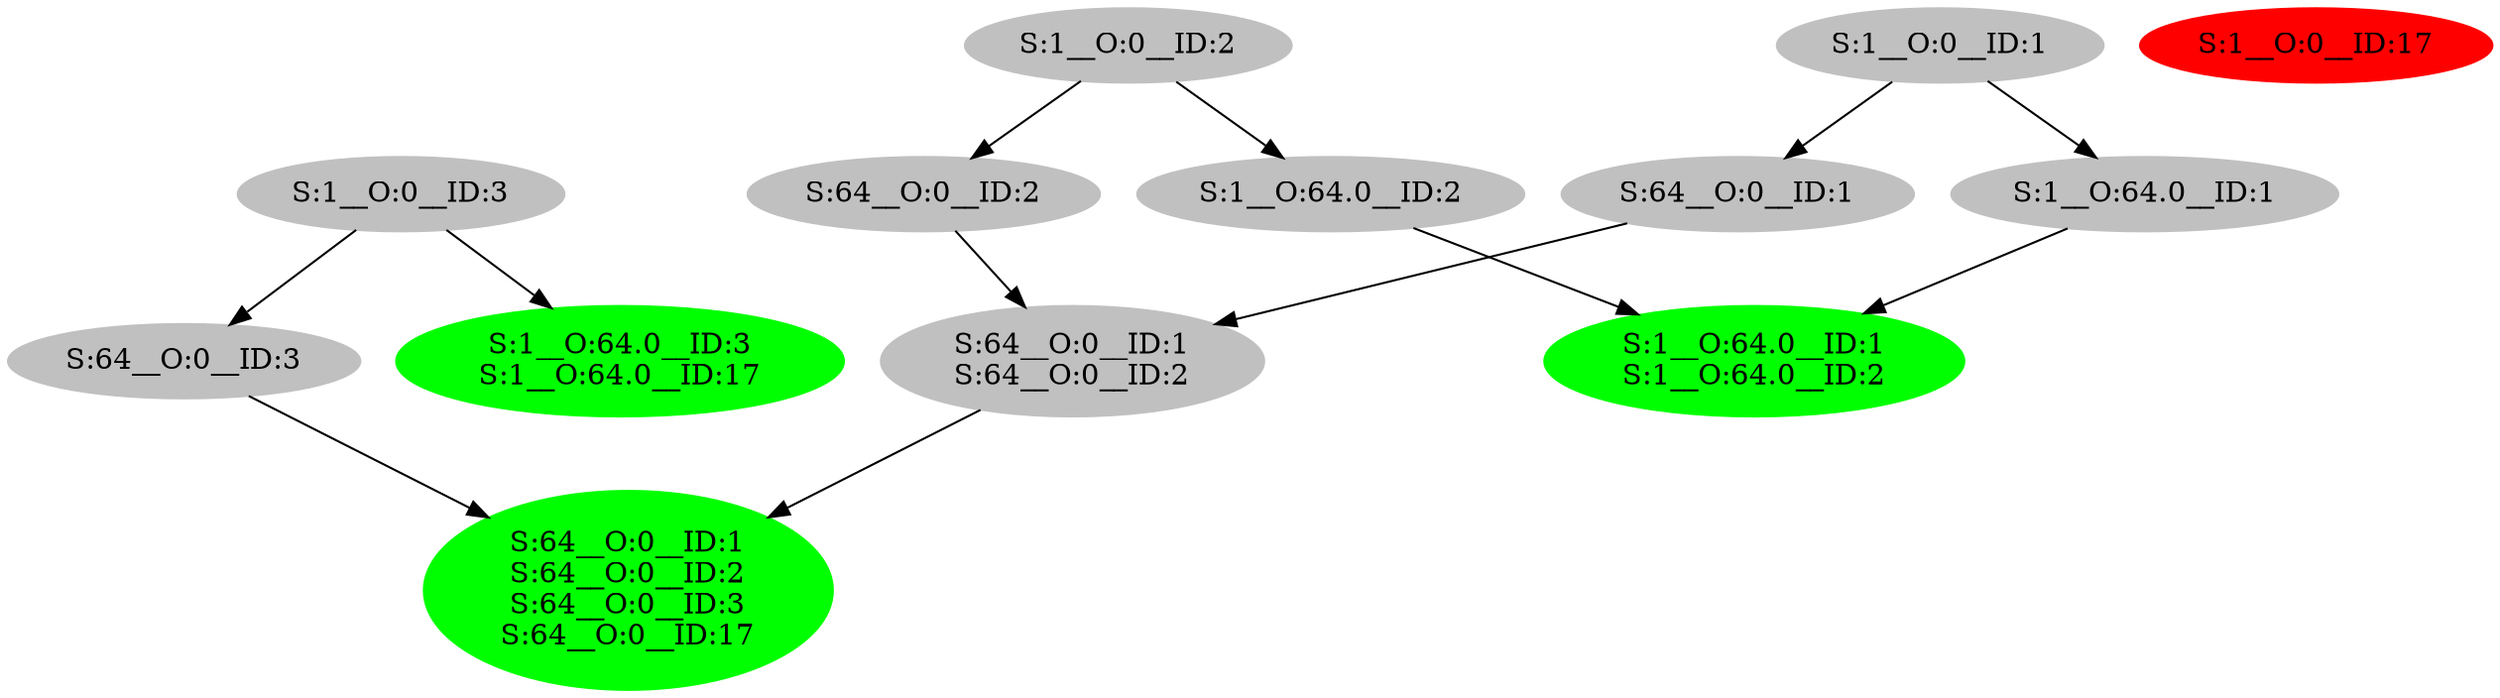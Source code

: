 strict digraph  {
0 [color=grey, label="S:1__O:0__ID:1", style=filled];
1 [color=grey, label="S:64__O:0__ID:1", style=filled];
2 [color=grey, label="S:64__O:0__ID:1
S:64__O:0__ID:2", style=filled];
3 [color=green, label="S:64__O:0__ID:1
S:64__O:0__ID:2
S:64__O:0__ID:3
S:64__O:0__ID:17", style=filled];
4 [color=grey, label="S:1__O:64.0__ID:1", style=filled];
5 [color=green, label="S:1__O:64.0__ID:1
S:1__O:64.0__ID:2", style=filled];
6 [color=grey, label="S:1__O:0__ID:2", style=filled];
7 [color=grey, label="S:64__O:0__ID:2", style=filled];
8 [color=grey, label="S:1__O:64.0__ID:2", style=filled];
9 [color=grey, label="S:1__O:0__ID:3", style=filled];
10 [color=grey, label="S:64__O:0__ID:3", style=filled];
11 [color=green, label="S:1__O:64.0__ID:3
S:1__O:64.0__ID:17", style=filled];
12 [color=red, label="S:1__O:0__ID:17", style=filled];
0 -> 1;
0 -> 4;
1 -> 2;
2 -> 3;
4 -> 5;
6 -> 7;
6 -> 8;
7 -> 2;
8 -> 5;
9 -> 10;
9 -> 11;
10 -> 3;
}
